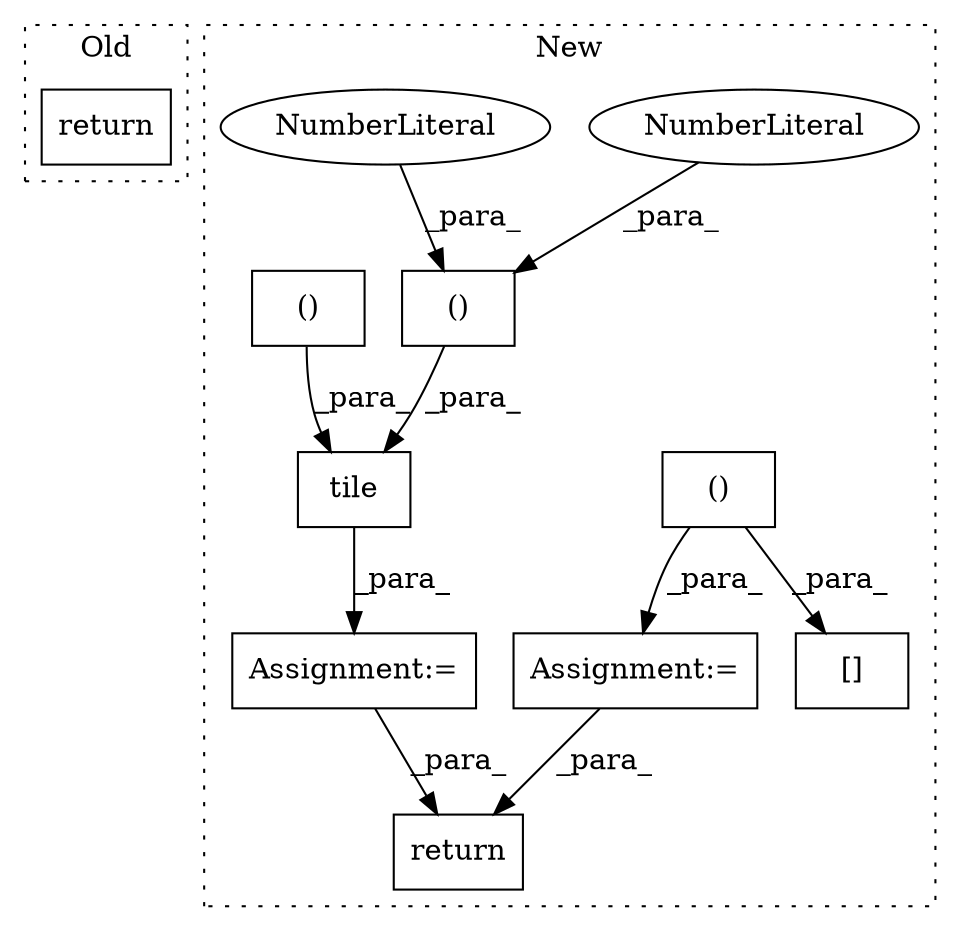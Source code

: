 digraph G {
subgraph cluster0 {
1 [label="return" a="41" s="22546" l="7" shape="box"];
label = "Old";
style="dotted";
}
subgraph cluster1 {
2 [label="tile" a="32" s="23987,24077" l="5,2" shape="box"];
3 [label="return" a="41" s="24259" l="7" shape="box"];
4 [label="()" a="106" s="24048" l="29" shape="box"];
5 [label="NumberLiteral" a="34" s="24076" l="1" shape="ellipse"];
6 [label="()" a="106" s="24112" l="62" shape="box"];
7 [label="Assignment:=" a="7" s="23951" l="1" shape="box"];
8 [label="NumberLiteral" a="34" s="24062" l="1" shape="ellipse"];
9 [label="Assignment:=" a="7" s="24096" l="1" shape="box"];
10 [label="()" a="106" s="24009" l="27" shape="box"];
11 [label="[]" a="2" s="24098,24174" l="14,2" shape="box"];
label = "New";
style="dotted";
}
2 -> 7 [label="_para_"];
4 -> 2 [label="_para_"];
5 -> 4 [label="_para_"];
6 -> 9 [label="_para_"];
6 -> 11 [label="_para_"];
7 -> 3 [label="_para_"];
8 -> 4 [label="_para_"];
9 -> 3 [label="_para_"];
10 -> 2 [label="_para_"];
}